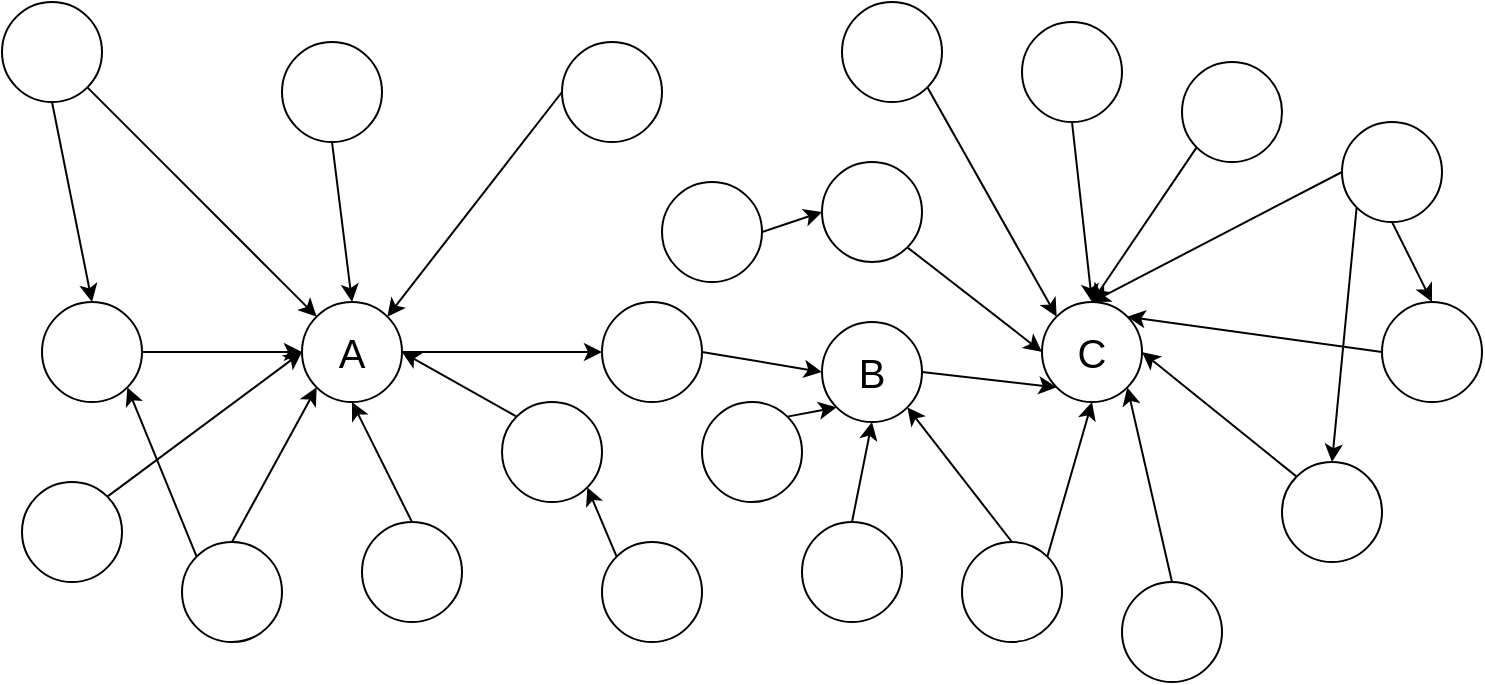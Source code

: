 <mxfile version="12.4.9" type="onedrive"><diagram id="MEOmjSEW0Qn0i8HVgKOK" name="Page-1"><mxGraphModel dx="961" dy="606" grid="1" gridSize="10" guides="1" tooltips="1" connect="1" arrows="1" fold="1" page="1" pageScale="1" pageWidth="827" pageHeight="1169" math="0" shadow="0"><root><mxCell id="0"/><mxCell id="1" parent="0"/><mxCell id="IZonUz8yEGxHa29MjrBL-1" value="" style="ellipse;whiteSpace=wrap;html=1;aspect=fixed;fillColor=#FFFFFF;" vertex="1" parent="1"><mxGeometry x="40" y="200" width="50" height="50" as="geometry"/></mxCell><mxCell id="IZonUz8yEGxHa29MjrBL-2" value="" style="ellipse;whiteSpace=wrap;html=1;aspect=fixed;fillColor=#FFFFFF;" vertex="1" parent="1"><mxGeometry x="160" y="70" width="50" height="50" as="geometry"/></mxCell><mxCell id="IZonUz8yEGxHa29MjrBL-3" value="&lt;font style=&quot;font-size: 20px&quot;&gt;A&lt;/font&gt;" style="ellipse;whiteSpace=wrap;html=1;aspect=fixed;fillColor=#FFFFFF;" vertex="1" parent="1"><mxGeometry x="170" y="200" width="50" height="50" as="geometry"/></mxCell><mxCell id="IZonUz8yEGxHa29MjrBL-4" value="" style="ellipse;whiteSpace=wrap;html=1;aspect=fixed;fillColor=#FFFFFF;" vertex="1" parent="1"><mxGeometry x="110" y="320" width="50" height="50" as="geometry"/></mxCell><mxCell id="IZonUz8yEGxHa29MjrBL-5" value="" style="ellipse;whiteSpace=wrap;html=1;aspect=fixed;fillColor=#FFFFFF;" vertex="1" parent="1"><mxGeometry x="200" y="310" width="50" height="50" as="geometry"/></mxCell><mxCell id="IZonUz8yEGxHa29MjrBL-6" value="" style="ellipse;whiteSpace=wrap;html=1;aspect=fixed;fillColor=#FFFFFF;" vertex="1" parent="1"><mxGeometry x="30" y="290" width="50" height="50" as="geometry"/></mxCell><mxCell id="IZonUz8yEGxHa29MjrBL-7" value="" style="ellipse;whiteSpace=wrap;html=1;aspect=fixed;fillColor=#FFFFFF;" vertex="1" parent="1"><mxGeometry x="20" y="50" width="50" height="50" as="geometry"/></mxCell><mxCell id="IZonUz8yEGxHa29MjrBL-8" value="" style="ellipse;whiteSpace=wrap;html=1;aspect=fixed;fillColor=#FFFFFF;" vertex="1" parent="1"><mxGeometry x="300" y="70" width="50" height="50" as="geometry"/></mxCell><mxCell id="IZonUz8yEGxHa29MjrBL-9" value="" style="ellipse;whiteSpace=wrap;html=1;aspect=fixed;fillColor=#FFFFFF;" vertex="1" parent="1"><mxGeometry x="320" y="200" width="50" height="50" as="geometry"/></mxCell><mxCell id="IZonUz8yEGxHa29MjrBL-10" value="&lt;font style=&quot;font-size: 20px&quot;&gt;C&lt;/font&gt;" style="ellipse;whiteSpace=wrap;html=1;aspect=fixed;fillColor=#FFFFFF;" vertex="1" parent="1"><mxGeometry x="540" y="200" width="50" height="50" as="geometry"/></mxCell><mxCell id="IZonUz8yEGxHa29MjrBL-11" value="" style="ellipse;whiteSpace=wrap;html=1;aspect=fixed;fillColor=#FFFFFF;" vertex="1" parent="1"><mxGeometry x="420" y="310" width="50" height="50" as="geometry"/></mxCell><mxCell id="IZonUz8yEGxHa29MjrBL-12" value="" style="ellipse;whiteSpace=wrap;html=1;aspect=fixed;fillColor=#FFFFFF;" vertex="1" parent="1"><mxGeometry x="430" y="130" width="50" height="50" as="geometry"/></mxCell><mxCell id="IZonUz8yEGxHa29MjrBL-13" value="" style="ellipse;whiteSpace=wrap;html=1;aspect=fixed;fillColor=#FFFFFF;" vertex="1" parent="1"><mxGeometry x="690" y="110" width="50" height="50" as="geometry"/></mxCell><mxCell id="IZonUz8yEGxHa29MjrBL-14" value="" style="ellipse;whiteSpace=wrap;html=1;aspect=fixed;fillColor=#FFFFFF;" vertex="1" parent="1"><mxGeometry x="370" y="250" width="50" height="50" as="geometry"/></mxCell><mxCell id="IZonUz8yEGxHa29MjrBL-15" value="" style="ellipse;whiteSpace=wrap;html=1;aspect=fixed;fillColor=#FFFFFF;" vertex="1" parent="1"><mxGeometry x="530" y="60" width="50" height="50" as="geometry"/></mxCell><mxCell id="IZonUz8yEGxHa29MjrBL-16" value="" style="ellipse;whiteSpace=wrap;html=1;aspect=fixed;fillColor=#FFFFFF;" vertex="1" parent="1"><mxGeometry x="710" y="200" width="50" height="50" as="geometry"/></mxCell><mxCell id="IZonUz8yEGxHa29MjrBL-17" value="" style="ellipse;whiteSpace=wrap;html=1;aspect=fixed;fillColor=#FFFFFF;" vertex="1" parent="1"><mxGeometry x="660" y="280" width="50" height="50" as="geometry"/></mxCell><mxCell id="IZonUz8yEGxHa29MjrBL-18" value="" style="ellipse;whiteSpace=wrap;html=1;aspect=fixed;fillColor=#FFFFFF;" vertex="1" parent="1"><mxGeometry x="580" y="340" width="50" height="50" as="geometry"/></mxCell><mxCell id="IZonUz8yEGxHa29MjrBL-19" value="" style="ellipse;whiteSpace=wrap;html=1;aspect=fixed;fillColor=#FFFFFF;" vertex="1" parent="1"><mxGeometry x="320" y="320" width="50" height="50" as="geometry"/></mxCell><mxCell id="IZonUz8yEGxHa29MjrBL-20" value="" style="ellipse;whiteSpace=wrap;html=1;aspect=fixed;fillColor=#FFFFFF;" vertex="1" parent="1"><mxGeometry x="350" y="140" width="50" height="50" as="geometry"/></mxCell><mxCell id="IZonUz8yEGxHa29MjrBL-21" value="" style="ellipse;whiteSpace=wrap;html=1;aspect=fixed;fillColor=#FFFFFF;" vertex="1" parent="1"><mxGeometry x="270" y="250" width="50" height="50" as="geometry"/></mxCell><mxCell id="IZonUz8yEGxHa29MjrBL-22" value="&lt;font style=&quot;font-size: 20px&quot;&gt;B&lt;/font&gt;" style="ellipse;whiteSpace=wrap;html=1;aspect=fixed;fillColor=#FFFFFF;" vertex="1" parent="1"><mxGeometry x="430" y="210" width="50" height="50" as="geometry"/></mxCell><mxCell id="IZonUz8yEGxHa29MjrBL-23" value="" style="ellipse;whiteSpace=wrap;html=1;aspect=fixed;fillColor=#FFFFFF;" vertex="1" parent="1"><mxGeometry x="500" y="320" width="50" height="50" as="geometry"/></mxCell><mxCell id="IZonUz8yEGxHa29MjrBL-24" value="" style="ellipse;whiteSpace=wrap;html=1;aspect=fixed;fillColor=#FFFFFF;" vertex="1" parent="1"><mxGeometry x="610" y="80" width="50" height="50" as="geometry"/></mxCell><mxCell id="IZonUz8yEGxHa29MjrBL-25" value="" style="ellipse;whiteSpace=wrap;html=1;aspect=fixed;fillColor=#FFFFFF;" vertex="1" parent="1"><mxGeometry x="440" y="50" width="50" height="50" as="geometry"/></mxCell><mxCell id="IZonUz8yEGxHa29MjrBL-26" style="edgeStyle=orthogonalEdgeStyle;rounded=0;orthogonalLoop=1;jettySize=auto;html=1;exitX=0.5;exitY=1;exitDx=0;exitDy=0;" edge="1" parent="1" source="IZonUz8yEGxHa29MjrBL-5" target="IZonUz8yEGxHa29MjrBL-5"><mxGeometry relative="1" as="geometry"/></mxCell><mxCell id="IZonUz8yEGxHa29MjrBL-28" value="" style="endArrow=classic;html=1;entryX=0.5;entryY=0;entryDx=0;entryDy=0;exitX=0.5;exitY=1;exitDx=0;exitDy=0;endFill=1;" edge="1" parent="1" source="IZonUz8yEGxHa29MjrBL-7" target="IZonUz8yEGxHa29MjrBL-1"><mxGeometry width="50" height="50" relative="1" as="geometry"><mxPoint x="20" y="460" as="sourcePoint"/><mxPoint x="70" y="410" as="targetPoint"/></mxGeometry></mxCell><mxCell id="IZonUz8yEGxHa29MjrBL-29" value="" style="endArrow=classic;html=1;entryX=0;entryY=0.5;entryDx=0;entryDy=0;exitX=1;exitY=0.5;exitDx=0;exitDy=0;endFill=1;" edge="1" parent="1" source="IZonUz8yEGxHa29MjrBL-1" target="IZonUz8yEGxHa29MjrBL-3"><mxGeometry width="50" height="50" relative="1" as="geometry"><mxPoint x="72.678" y="102.678" as="sourcePoint"/><mxPoint x="180" y="235" as="targetPoint"/></mxGeometry></mxCell><mxCell id="IZonUz8yEGxHa29MjrBL-30" value="" style="endArrow=classic;html=1;entryX=0;entryY=0.5;entryDx=0;entryDy=0;exitX=1;exitY=0;exitDx=0;exitDy=0;endFill=1;" edge="1" parent="1" source="IZonUz8yEGxHa29MjrBL-6" target="IZonUz8yEGxHa29MjrBL-3"><mxGeometry width="50" height="50" relative="1" as="geometry"><mxPoint x="100" y="235" as="sourcePoint"/><mxPoint x="180" y="235" as="targetPoint"/></mxGeometry></mxCell><mxCell id="IZonUz8yEGxHa29MjrBL-31" value="" style="endArrow=classic;html=1;entryX=0;entryY=1;entryDx=0;entryDy=0;exitX=0.5;exitY=0;exitDx=0;exitDy=0;endFill=1;" edge="1" parent="1" source="IZonUz8yEGxHa29MjrBL-4" target="IZonUz8yEGxHa29MjrBL-3"><mxGeometry width="50" height="50" relative="1" as="geometry"><mxPoint x="110" y="245" as="sourcePoint"/><mxPoint x="190" y="245" as="targetPoint"/></mxGeometry></mxCell><mxCell id="IZonUz8yEGxHa29MjrBL-32" value="" style="endArrow=classic;html=1;entryX=0.5;entryY=1;entryDx=0;entryDy=0;exitX=0.5;exitY=0;exitDx=0;exitDy=0;endFill=1;" edge="1" parent="1" source="IZonUz8yEGxHa29MjrBL-5" target="IZonUz8yEGxHa29MjrBL-3"><mxGeometry width="50" height="50" relative="1" as="geometry"><mxPoint x="145" y="330" as="sourcePoint"/><mxPoint x="180" y="235" as="targetPoint"/></mxGeometry></mxCell><mxCell id="IZonUz8yEGxHa29MjrBL-33" value="" style="endArrow=classic;html=1;entryX=1;entryY=0.5;entryDx=0;entryDy=0;exitX=0;exitY=0;exitDx=0;exitDy=0;endFill=1;" edge="1" parent="1" source="IZonUz8yEGxHa29MjrBL-21" target="IZonUz8yEGxHa29MjrBL-3"><mxGeometry width="50" height="50" relative="1" as="geometry"><mxPoint x="235" y="320" as="sourcePoint"/><mxPoint x="205" y="260" as="targetPoint"/></mxGeometry></mxCell><mxCell id="IZonUz8yEGxHa29MjrBL-34" value="" style="endArrow=classic;html=1;entryX=0.5;entryY=0;entryDx=0;entryDy=0;exitX=0.5;exitY=1;exitDx=0;exitDy=0;endFill=1;" edge="1" parent="1" source="IZonUz8yEGxHa29MjrBL-2" target="IZonUz8yEGxHa29MjrBL-3"><mxGeometry width="50" height="50" relative="1" as="geometry"><mxPoint x="245" y="330" as="sourcePoint"/><mxPoint x="215" y="270" as="targetPoint"/></mxGeometry></mxCell><mxCell id="IZonUz8yEGxHa29MjrBL-35" value="" style="endArrow=classic;html=1;entryX=0;entryY=0;entryDx=0;entryDy=0;exitX=1;exitY=1;exitDx=0;exitDy=0;endFill=1;" edge="1" parent="1" source="IZonUz8yEGxHa29MjrBL-7" target="IZonUz8yEGxHa29MjrBL-3"><mxGeometry width="50" height="50" relative="1" as="geometry"><mxPoint x="287.322" y="267.322" as="sourcePoint"/><mxPoint x="230" y="235" as="targetPoint"/></mxGeometry></mxCell><mxCell id="IZonUz8yEGxHa29MjrBL-36" value="" style="endArrow=classic;html=1;entryX=1;entryY=1;entryDx=0;entryDy=0;exitX=0;exitY=0;exitDx=0;exitDy=0;endFill=1;" edge="1" parent="1" source="IZonUz8yEGxHa29MjrBL-4" target="IZonUz8yEGxHa29MjrBL-1"><mxGeometry width="50" height="50" relative="1" as="geometry"><mxPoint x="82.678" y="307.322" as="sourcePoint"/><mxPoint x="180" y="235" as="targetPoint"/></mxGeometry></mxCell><mxCell id="IZonUz8yEGxHa29MjrBL-37" value="" style="endArrow=classic;html=1;entryX=1;entryY=0;entryDx=0;entryDy=0;exitX=0;exitY=0.5;exitDx=0;exitDy=0;endFill=1;" edge="1" parent="1" source="IZonUz8yEGxHa29MjrBL-8" target="IZonUz8yEGxHa29MjrBL-3"><mxGeometry width="50" height="50" relative="1" as="geometry"><mxPoint x="287.322" y="267.322" as="sourcePoint"/><mxPoint x="230" y="235" as="targetPoint"/></mxGeometry></mxCell><mxCell id="IZonUz8yEGxHa29MjrBL-38" value="" style="endArrow=classic;html=1;entryX=0;entryY=0.5;entryDx=0;entryDy=0;exitX=1;exitY=0.5;exitDx=0;exitDy=0;endFill=1;" edge="1" parent="1" source="IZonUz8yEGxHa29MjrBL-9" target="IZonUz8yEGxHa29MjrBL-22"><mxGeometry width="50" height="50" relative="1" as="geometry"><mxPoint x="310" y="105" as="sourcePoint"/><mxPoint x="222.678" y="217.322" as="targetPoint"/></mxGeometry></mxCell><mxCell id="IZonUz8yEGxHa29MjrBL-39" value="" style="endArrow=classic;html=1;entryX=0;entryY=1;entryDx=0;entryDy=0;exitX=1;exitY=0;exitDx=0;exitDy=0;endFill=1;" edge="1" parent="1" source="IZonUz8yEGxHa29MjrBL-14" target="IZonUz8yEGxHa29MjrBL-22"><mxGeometry width="50" height="50" relative="1" as="geometry"><mxPoint x="380" y="235" as="sourcePoint"/><mxPoint x="440" y="245" as="targetPoint"/></mxGeometry></mxCell><mxCell id="IZonUz8yEGxHa29MjrBL-40" value="" style="endArrow=classic;html=1;exitX=0.5;exitY=0;exitDx=0;exitDy=0;entryX=0.5;entryY=1;entryDx=0;entryDy=0;endFill=1;" edge="1" parent="1" source="IZonUz8yEGxHa29MjrBL-11" target="IZonUz8yEGxHa29MjrBL-22"><mxGeometry width="50" height="50" relative="1" as="geometry"><mxPoint x="422.678" y="267.322" as="sourcePoint"/><mxPoint x="447" y="263" as="targetPoint"/></mxGeometry></mxCell><mxCell id="IZonUz8yEGxHa29MjrBL-41" value="" style="endArrow=classic;html=1;exitX=0.5;exitY=0;exitDx=0;exitDy=0;entryX=1;entryY=1;entryDx=0;entryDy=0;endFill=1;" edge="1" parent="1" source="IZonUz8yEGxHa29MjrBL-23" target="IZonUz8yEGxHa29MjrBL-22"><mxGeometry width="50" height="50" relative="1" as="geometry"><mxPoint x="455" y="320" as="sourcePoint"/><mxPoint x="465" y="270" as="targetPoint"/></mxGeometry></mxCell><mxCell id="IZonUz8yEGxHa29MjrBL-42" value="" style="endArrow=classic;html=1;exitX=1;exitY=0;exitDx=0;exitDy=0;entryX=0.5;entryY=1;entryDx=0;entryDy=0;endFill=1;" edge="1" parent="1" source="IZonUz8yEGxHa29MjrBL-23" target="IZonUz8yEGxHa29MjrBL-10"><mxGeometry width="50" height="50" relative="1" as="geometry"><mxPoint x="535" y="330" as="sourcePoint"/><mxPoint x="482.678" y="262.678" as="targetPoint"/></mxGeometry></mxCell><mxCell id="IZonUz8yEGxHa29MjrBL-43" value="" style="endArrow=classic;html=1;exitX=0.5;exitY=0;exitDx=0;exitDy=0;entryX=1;entryY=1;entryDx=0;entryDy=0;endFill=1;" edge="1" parent="1" source="IZonUz8yEGxHa29MjrBL-18" target="IZonUz8yEGxHa29MjrBL-10"><mxGeometry width="50" height="50" relative="1" as="geometry"><mxPoint x="552.678" y="337.322" as="sourcePoint"/><mxPoint x="580" y="260" as="targetPoint"/></mxGeometry></mxCell><mxCell id="IZonUz8yEGxHa29MjrBL-44" value="" style="endArrow=classic;html=1;exitX=0;exitY=0;exitDx=0;exitDy=0;entryX=1;entryY=0.5;entryDx=0;entryDy=0;endFill=1;" edge="1" parent="1" source="IZonUz8yEGxHa29MjrBL-17" target="IZonUz8yEGxHa29MjrBL-10"><mxGeometry width="50" height="50" relative="1" as="geometry"><mxPoint x="615" y="350" as="sourcePoint"/><mxPoint x="592.678" y="252.678" as="targetPoint"/></mxGeometry></mxCell><mxCell id="IZonUz8yEGxHa29MjrBL-45" value="" style="endArrow=classic;html=1;exitX=0;exitY=0.5;exitDx=0;exitDy=0;entryX=1;entryY=0;entryDx=0;entryDy=0;endFill=1;" edge="1" parent="1" source="IZonUz8yEGxHa29MjrBL-16" target="IZonUz8yEGxHa29MjrBL-10"><mxGeometry width="50" height="50" relative="1" as="geometry"><mxPoint x="677.322" y="297.322" as="sourcePoint"/><mxPoint x="600" y="235" as="targetPoint"/></mxGeometry></mxCell><mxCell id="IZonUz8yEGxHa29MjrBL-46" value="" style="endArrow=classic;html=1;exitX=0;exitY=0.5;exitDx=0;exitDy=0;entryX=0.5;entryY=0;entryDx=0;entryDy=0;endFill=1;" edge="1" parent="1" source="IZonUz8yEGxHa29MjrBL-13" target="IZonUz8yEGxHa29MjrBL-10"><mxGeometry width="50" height="50" relative="1" as="geometry"><mxPoint x="720" y="235" as="sourcePoint"/><mxPoint x="592.678" y="217.322" as="targetPoint"/></mxGeometry></mxCell><mxCell id="IZonUz8yEGxHa29MjrBL-47" value="" style="endArrow=classic;html=1;exitX=0.5;exitY=1;exitDx=0;exitDy=0;entryX=0.5;entryY=0;entryDx=0;entryDy=0;endFill=1;" edge="1" parent="1" source="IZonUz8yEGxHa29MjrBL-13" target="IZonUz8yEGxHa29MjrBL-16"><mxGeometry width="50" height="50" relative="1" as="geometry"><mxPoint x="700" y="145" as="sourcePoint"/><mxPoint x="575" y="210" as="targetPoint"/></mxGeometry></mxCell><mxCell id="IZonUz8yEGxHa29MjrBL-48" value="" style="endArrow=classic;html=1;exitX=0;exitY=1;exitDx=0;exitDy=0;entryX=0.5;entryY=0;entryDx=0;entryDy=0;endFill=1;" edge="1" parent="1" source="IZonUz8yEGxHa29MjrBL-13" target="IZonUz8yEGxHa29MjrBL-17"><mxGeometry width="50" height="50" relative="1" as="geometry"><mxPoint x="725" y="170" as="sourcePoint"/><mxPoint x="745" y="210" as="targetPoint"/></mxGeometry></mxCell><mxCell id="IZonUz8yEGxHa29MjrBL-49" value="" style="endArrow=classic;html=1;exitX=0;exitY=1;exitDx=0;exitDy=0;entryX=0.5;entryY=0;entryDx=0;entryDy=0;endFill=1;" edge="1" parent="1" source="IZonUz8yEGxHa29MjrBL-24" target="IZonUz8yEGxHa29MjrBL-10"><mxGeometry width="50" height="50" relative="1" as="geometry"><mxPoint x="707.322" y="162.678" as="sourcePoint"/><mxPoint x="695" y="290" as="targetPoint"/></mxGeometry></mxCell><mxCell id="IZonUz8yEGxHa29MjrBL-50" value="" style="endArrow=classic;html=1;exitX=0.5;exitY=1;exitDx=0;exitDy=0;entryX=0.5;entryY=0;entryDx=0;entryDy=0;endFill=1;" edge="1" parent="1" source="IZonUz8yEGxHa29MjrBL-15" target="IZonUz8yEGxHa29MjrBL-10"><mxGeometry width="50" height="50" relative="1" as="geometry"><mxPoint x="627.322" y="132.678" as="sourcePoint"/><mxPoint x="575" y="210" as="targetPoint"/></mxGeometry></mxCell><mxCell id="IZonUz8yEGxHa29MjrBL-51" value="" style="endArrow=classic;html=1;exitX=1;exitY=1;exitDx=0;exitDy=0;entryX=0;entryY=0;entryDx=0;entryDy=0;endFill=1;" edge="1" parent="1" source="IZonUz8yEGxHa29MjrBL-25" target="IZonUz8yEGxHa29MjrBL-10"><mxGeometry width="50" height="50" relative="1" as="geometry"><mxPoint x="565" y="120" as="sourcePoint"/><mxPoint x="575" y="210" as="targetPoint"/></mxGeometry></mxCell><mxCell id="IZonUz8yEGxHa29MjrBL-52" value="" style="endArrow=classic;html=1;exitX=1;exitY=1;exitDx=0;exitDy=0;entryX=0;entryY=0.5;entryDx=0;entryDy=0;strokeColor=#000000;endFill=1;" edge="1" parent="1" source="IZonUz8yEGxHa29MjrBL-12" target="IZonUz8yEGxHa29MjrBL-10"><mxGeometry width="50" height="50" relative="1" as="geometry"><mxPoint x="492.678" y="102.678" as="sourcePoint"/><mxPoint x="557.322" y="217.322" as="targetPoint"/></mxGeometry></mxCell><mxCell id="IZonUz8yEGxHa29MjrBL-53" value="" style="endArrow=classic;html=1;exitX=1;exitY=0.5;exitDx=0;exitDy=0;entryX=0;entryY=1;entryDx=0;entryDy=0;endFill=1;" edge="1" parent="1" source="IZonUz8yEGxHa29MjrBL-22" target="IZonUz8yEGxHa29MjrBL-10"><mxGeometry width="50" height="50" relative="1" as="geometry"><mxPoint x="482.678" y="182.678" as="sourcePoint"/><mxPoint x="550" y="235" as="targetPoint"/></mxGeometry></mxCell><mxCell id="IZonUz8yEGxHa29MjrBL-54" value="" style="endArrow=classic;html=1;exitX=1;exitY=0.5;exitDx=0;exitDy=0;entryX=0;entryY=0.5;entryDx=0;entryDy=0;endFill=1;" edge="1" parent="1" source="IZonUz8yEGxHa29MjrBL-20" target="IZonUz8yEGxHa29MjrBL-12"><mxGeometry width="50" height="50" relative="1" as="geometry"><mxPoint x="490" y="245" as="sourcePoint"/><mxPoint x="551" y="250.6" as="targetPoint"/></mxGeometry></mxCell><mxCell id="IZonUz8yEGxHa29MjrBL-55" value="" style="endArrow=classic;html=1;entryX=1;entryY=1;entryDx=0;entryDy=0;exitX=0;exitY=0;exitDx=0;exitDy=0;endFill=1;" edge="1" parent="1" source="IZonUz8yEGxHa29MjrBL-19" target="IZonUz8yEGxHa29MjrBL-21"><mxGeometry width="50" height="50" relative="1" as="geometry"><mxPoint x="422.678" y="267.322" as="sourcePoint"/><mxPoint x="447.322" y="262.678" as="targetPoint"/></mxGeometry></mxCell><mxCell id="IZonUz8yEGxHa29MjrBL-56" value="" style="endArrow=classic;html=1;entryX=0;entryY=0.5;entryDx=0;entryDy=0;exitX=1;exitY=0.5;exitDx=0;exitDy=0;endFill=1;" edge="1" parent="1" source="IZonUz8yEGxHa29MjrBL-3" target="IZonUz8yEGxHa29MjrBL-9"><mxGeometry width="50" height="50" relative="1" as="geometry"><mxPoint x="20" y="460" as="sourcePoint"/><mxPoint x="70" y="410" as="targetPoint"/></mxGeometry></mxCell></root></mxGraphModel></diagram></mxfile>
